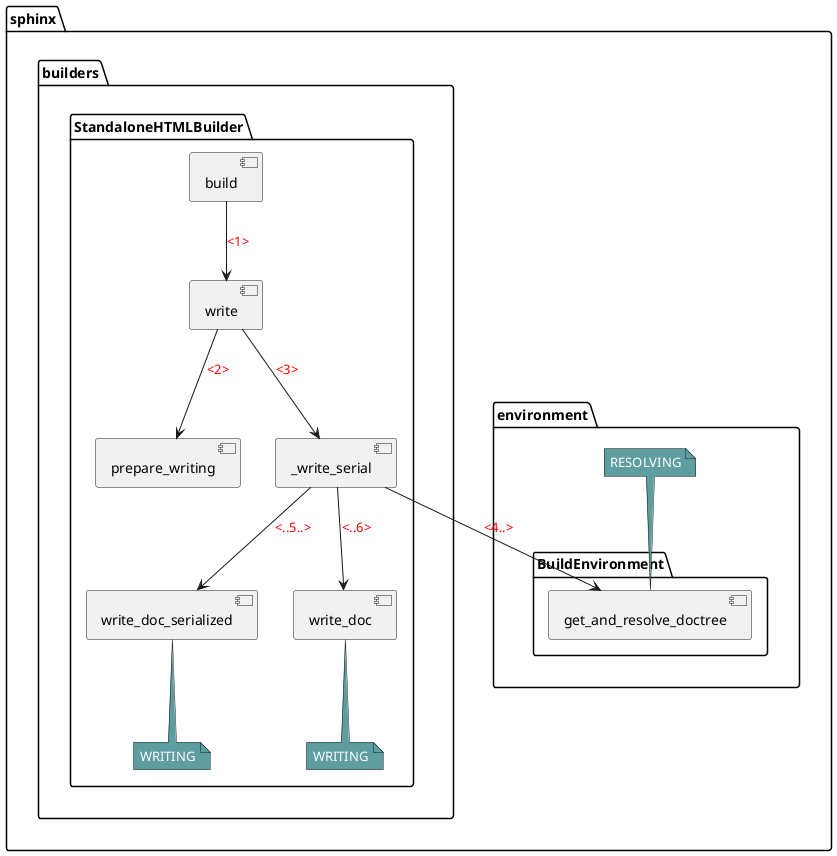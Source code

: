 @startuml
skinparam ArrowFontColor red

package "sphinx" {
   package "environment" {
      folder "BuildEnvironment" {
         [get_and_resolve_doctree] as env_resolve
      }
      note top of env_resolve #CadetBlue: <font color=white>RESOLVING</font>
   }
   package "builders" {
      folder "StandaloneHTMLBuilder" {
         [build] as build_build
         [write] as build_write
         [prepare_writing] as build_prepare
         [_write_serial] as build_serial
         [write_doc_serialized] as build_w_serial
         [write_doc] as build_w_doc
         note bottom of build_w_serial #CadetBlue: <font color=white>WRITING</font>
         note bottom of build_w_doc #CadetBlue: <font color=white>WRITING</font>
      }
   }
   environment -[hidden]> builders

}
build_build --> build_write:  <1>
build_write --> build_prepare: <2>
build_write --> build_serial: <3>
build_serial --> env_resolve: <4..>
build_serial --> build_w_serial: <..5..>
build_serial --> build_w_doc: <..6>
@enduml
